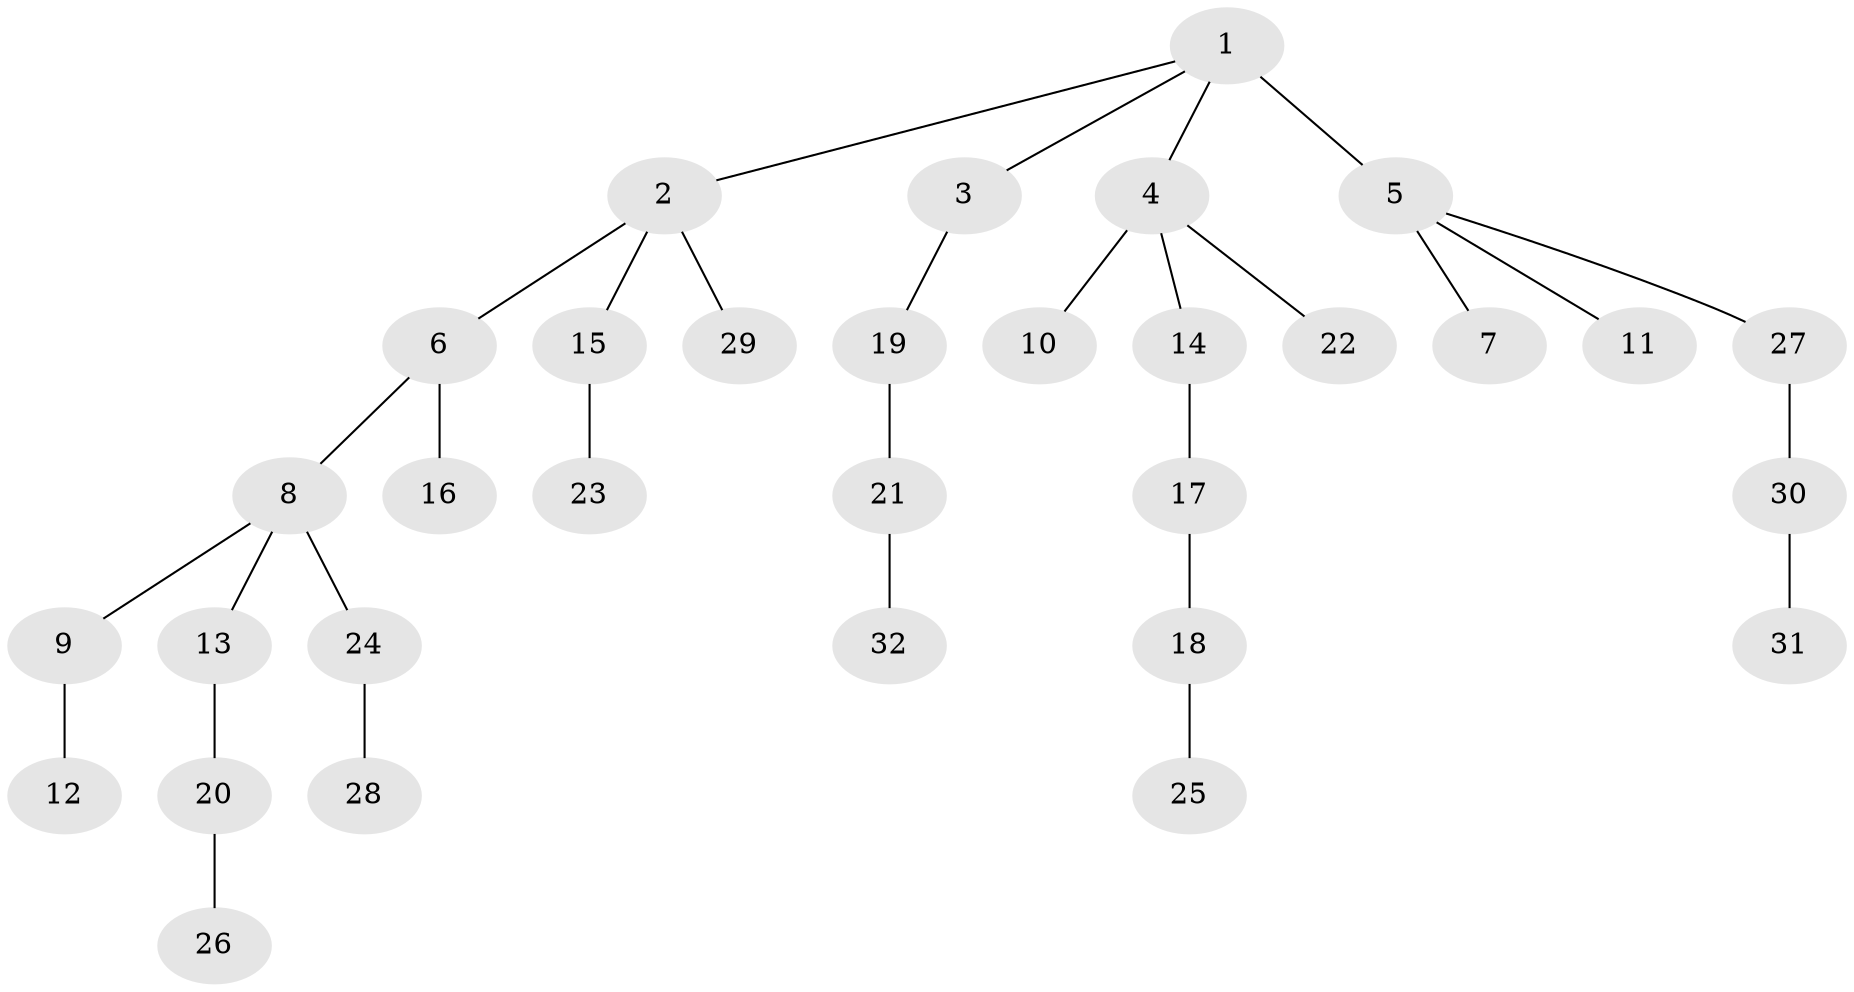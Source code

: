 // original degree distribution, {7: 0.015625, 3: 0.21875, 1: 0.453125, 4: 0.0625, 2: 0.25}
// Generated by graph-tools (version 1.1) at 2025/36/03/09/25 02:36:28]
// undirected, 32 vertices, 31 edges
graph export_dot {
graph [start="1"]
  node [color=gray90,style=filled];
  1;
  2;
  3;
  4;
  5;
  6;
  7;
  8;
  9;
  10;
  11;
  12;
  13;
  14;
  15;
  16;
  17;
  18;
  19;
  20;
  21;
  22;
  23;
  24;
  25;
  26;
  27;
  28;
  29;
  30;
  31;
  32;
  1 -- 2 [weight=1.0];
  1 -- 3 [weight=1.0];
  1 -- 4 [weight=1.0];
  1 -- 5 [weight=3.0];
  2 -- 6 [weight=1.0];
  2 -- 15 [weight=1.0];
  2 -- 29 [weight=1.0];
  3 -- 19 [weight=1.0];
  4 -- 10 [weight=3.0];
  4 -- 14 [weight=1.0];
  4 -- 22 [weight=1.0];
  5 -- 7 [weight=1.0];
  5 -- 11 [weight=1.0];
  5 -- 27 [weight=1.0];
  6 -- 8 [weight=1.0];
  6 -- 16 [weight=1.0];
  8 -- 9 [weight=1.0];
  8 -- 13 [weight=1.0];
  8 -- 24 [weight=2.0];
  9 -- 12 [weight=1.0];
  13 -- 20 [weight=1.0];
  14 -- 17 [weight=1.0];
  15 -- 23 [weight=1.0];
  17 -- 18 [weight=1.0];
  18 -- 25 [weight=1.0];
  19 -- 21 [weight=1.0];
  20 -- 26 [weight=1.0];
  21 -- 32 [weight=1.0];
  24 -- 28 [weight=1.0];
  27 -- 30 [weight=1.0];
  30 -- 31 [weight=1.0];
}

